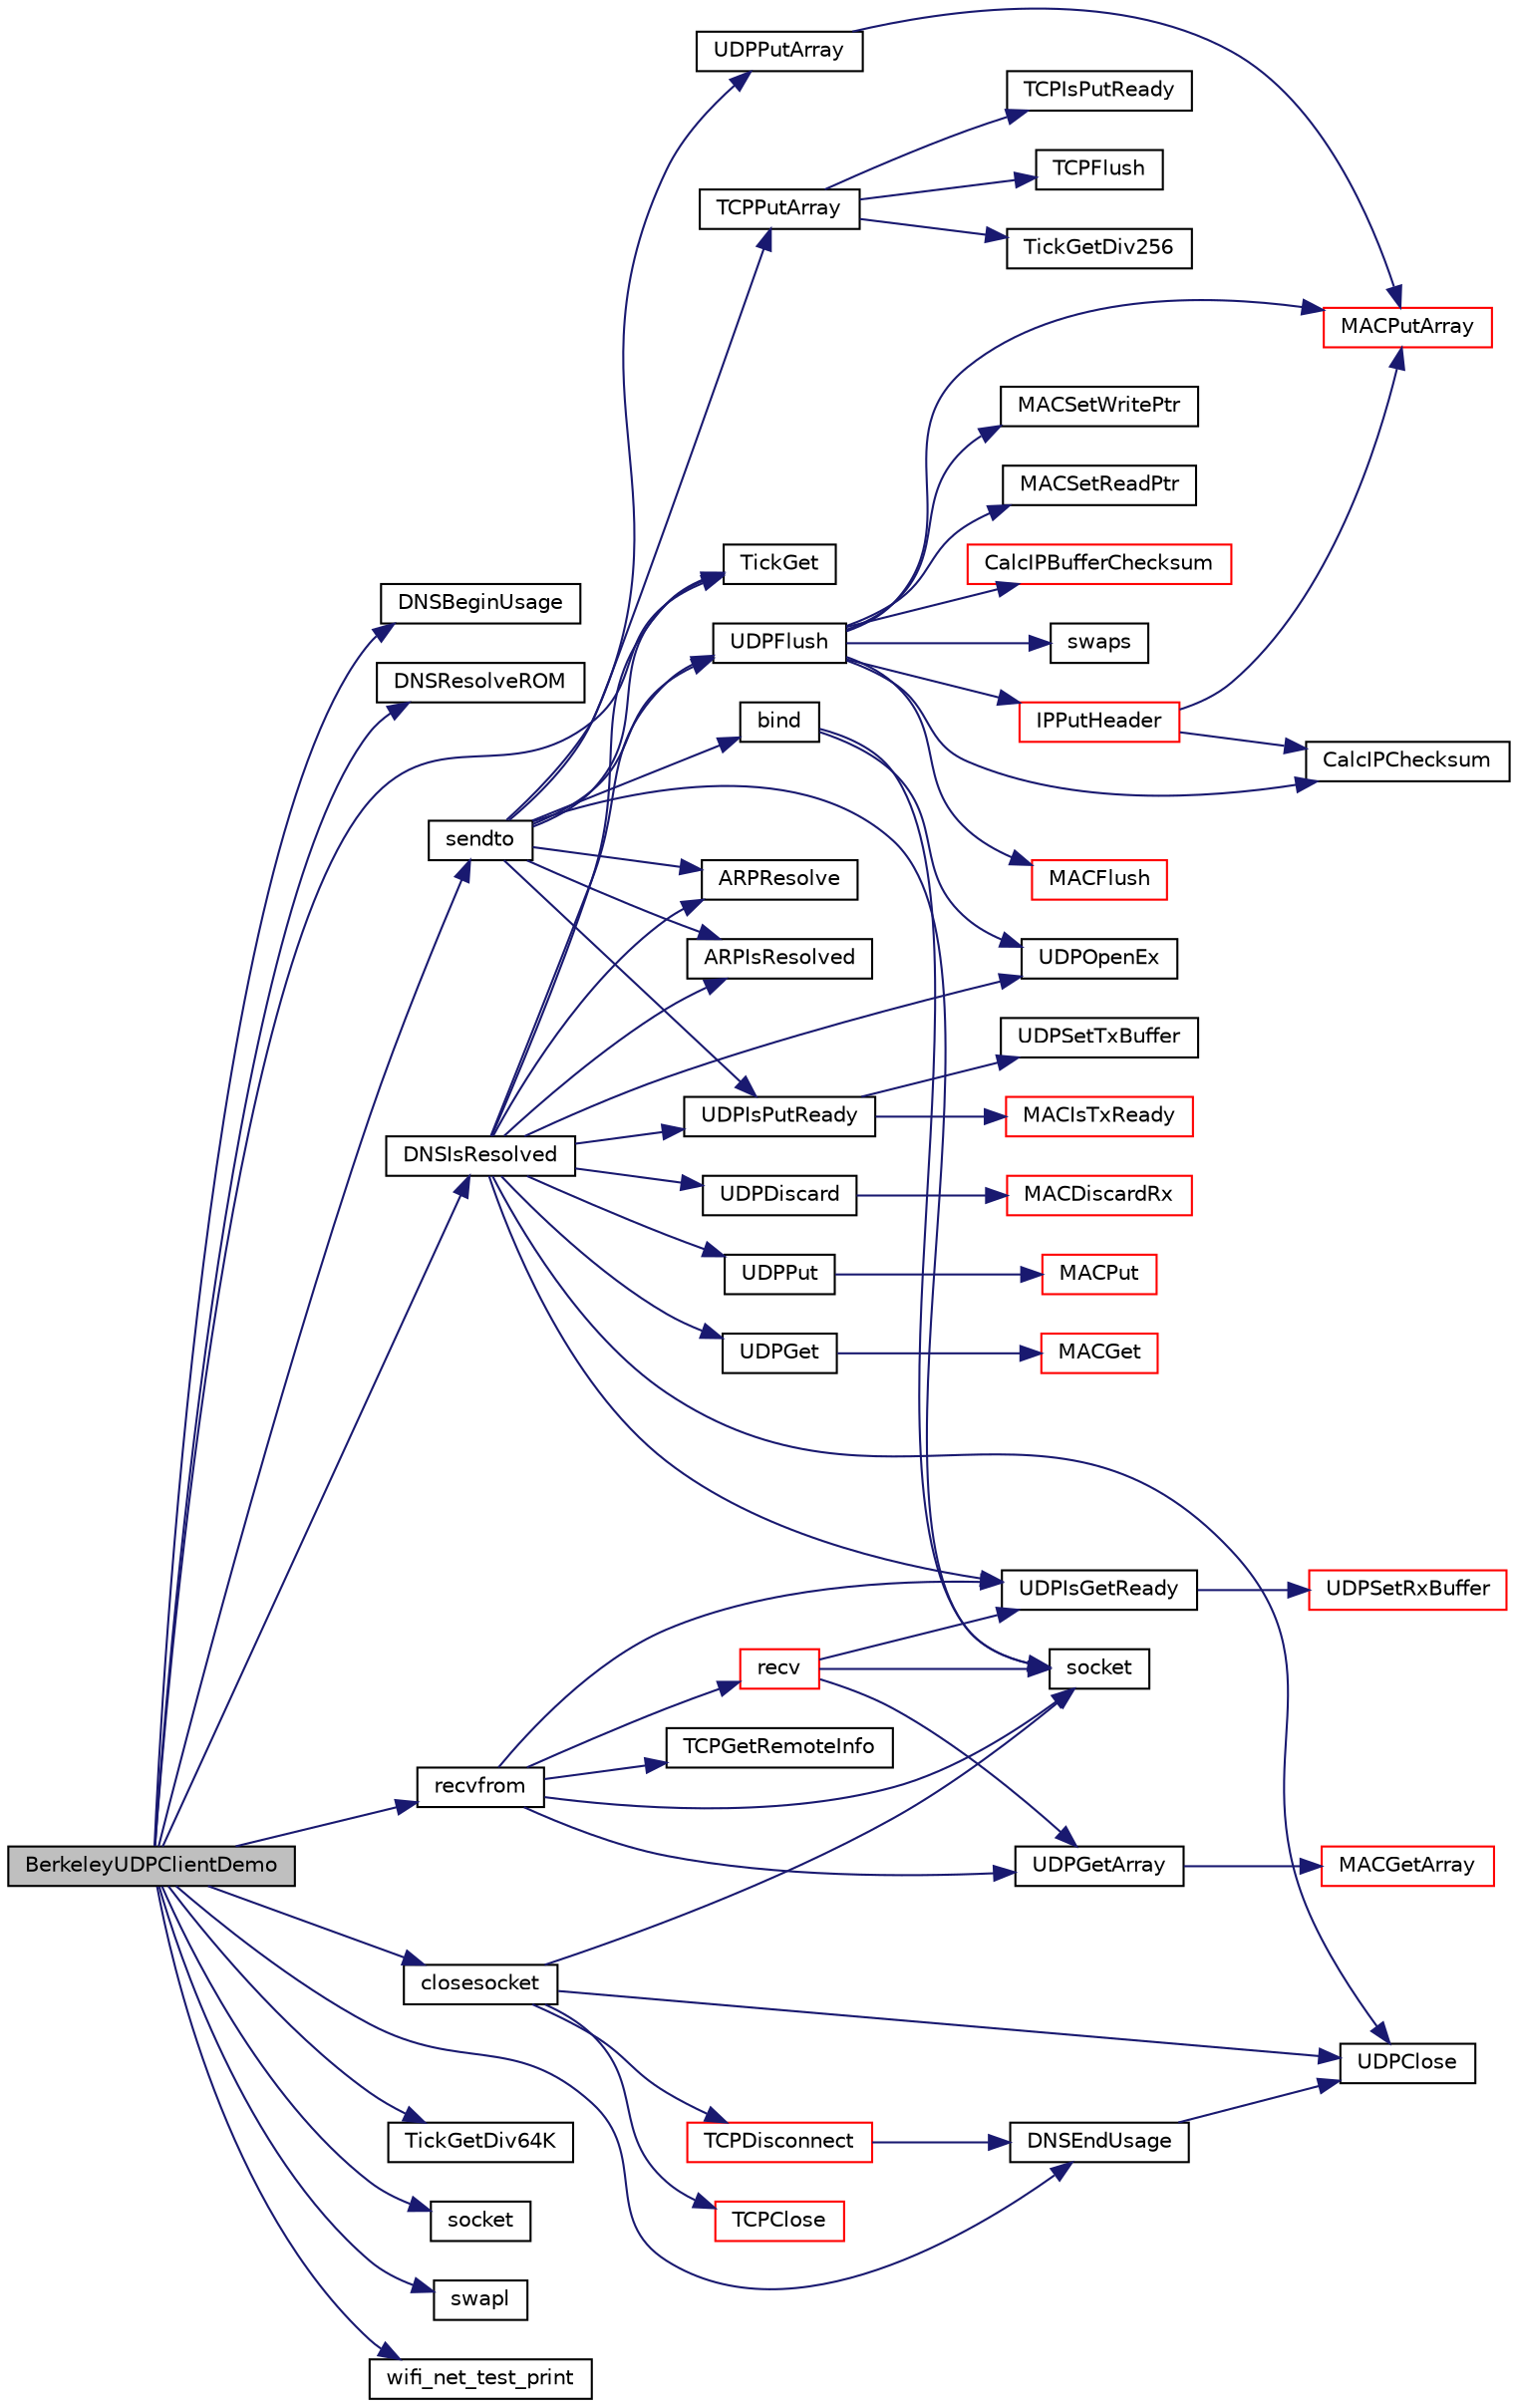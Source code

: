digraph "BerkeleyUDPClientDemo"
{
  edge [fontname="Helvetica",fontsize="10",labelfontname="Helvetica",labelfontsize="10"];
  node [fontname="Helvetica",fontsize="10",shape=record];
  rankdir="LR";
  Node1 [label="BerkeleyUDPClientDemo",height=0.2,width=0.4,color="black", fillcolor="grey75", style="filled", fontcolor="black"];
  Node1 -> Node2 [color="midnightblue",fontsize="10",style="solid",fontname="Helvetica"];
  Node2 [label="DNSBeginUsage",height=0.2,width=0.4,color="black", fillcolor="white", style="filled",URL="$_d_n_s_8h.html#a6d90f550f52f1e548b4db225a844e7e3"];
  Node1 -> Node3 [color="midnightblue",fontsize="10",style="solid",fontname="Helvetica"];
  Node3 [label="DNSResolveROM",height=0.2,width=0.4,color="black", fillcolor="white", style="filled",URL="$_d_n_s_8h.html#af437c76bc5d24f46a06064cfaef1c84a"];
  Node1 -> Node4 [color="midnightblue",fontsize="10",style="solid",fontname="Helvetica"];
  Node4 [label="TickGet",height=0.2,width=0.4,color="black", fillcolor="white", style="filled",URL="$_tick_8h.html#a035d1d3f8afdca7abedf588ee1b20af0"];
  Node1 -> Node5 [color="midnightblue",fontsize="10",style="solid",fontname="Helvetica"];
  Node5 [label="DNSIsResolved",height=0.2,width=0.4,color="black", fillcolor="white", style="filled",URL="$_d_n_s_8h.html#a7568a1a127a88a9b1aa4d34abbd19b53"];
  Node5 -> Node6 [color="midnightblue",fontsize="10",style="solid",fontname="Helvetica"];
  Node6 [label="ARPResolve",height=0.2,width=0.4,color="black", fillcolor="white", style="filled",URL="$_a_r_p_8h.html#aa58da534afc0a0b8d9c87d7ec6a7c599"];
  Node5 -> Node4 [color="midnightblue",fontsize="10",style="solid",fontname="Helvetica"];
  Node5 -> Node7 [color="midnightblue",fontsize="10",style="solid",fontname="Helvetica"];
  Node7 [label="ARPIsResolved",height=0.2,width=0.4,color="black", fillcolor="white", style="filled",URL="$_a_r_p_8h.html#ab6db95d6f77786a0e13c0bda086c958a"];
  Node5 -> Node8 [color="midnightblue",fontsize="10",style="solid",fontname="Helvetica"];
  Node8 [label="UDPOpenEx",height=0.2,width=0.4,color="black", fillcolor="white", style="filled",URL="$_u_d_p_8h.html#ae5069afb0cda35b9a306dcb37f222822"];
  Node5 -> Node9 [color="midnightblue",fontsize="10",style="solid",fontname="Helvetica"];
  Node9 [label="UDPIsPutReady",height=0.2,width=0.4,color="black", fillcolor="white", style="filled",URL="$_u_d_p_8h.html#a8a80f5aa86eba6a6b09cb1a0eb7f01cb"];
  Node9 -> Node10 [color="midnightblue",fontsize="10",style="solid",fontname="Helvetica"];
  Node10 [label="MACIsTxReady",height=0.2,width=0.4,color="red", fillcolor="white", style="filled",URL="$_m_a_c_8h.html#a99937ac52db1a95f86ca59779640bcbe"];
  Node9 -> Node11 [color="midnightblue",fontsize="10",style="solid",fontname="Helvetica"];
  Node11 [label="UDPSetTxBuffer",height=0.2,width=0.4,color="black", fillcolor="white", style="filled",URL="$_u_d_p_8c.html#a7cf79fb1794e17d66e3e960dba97097b"];
  Node5 -> Node12 [color="midnightblue",fontsize="10",style="solid",fontname="Helvetica"];
  Node12 [label="UDPPut",height=0.2,width=0.4,color="black", fillcolor="white", style="filled",URL="$_u_d_p_8h.html#aa31511e0818a730f9a335d2349081d94"];
  Node12 -> Node13 [color="midnightblue",fontsize="10",style="solid",fontname="Helvetica"];
  Node13 [label="MACPut",height=0.2,width=0.4,color="red", fillcolor="white", style="filled",URL="$_m_a_c_8h.html#a9a1910d847af55acbfd90ef175be44b9"];
  Node5 -> Node14 [color="midnightblue",fontsize="10",style="solid",fontname="Helvetica"];
  Node14 [label="UDPFlush",height=0.2,width=0.4,color="black", fillcolor="white", style="filled",URL="$_u_d_p_8h.html#a6a60054cd55ad4d0e70b78f8083a39bd"];
  Node14 -> Node15 [color="midnightblue",fontsize="10",style="solid",fontname="Helvetica"];
  Node15 [label="swaps",height=0.2,width=0.4,color="black", fillcolor="white", style="filled",URL="$_helpers_8h.html#add09104747ab0b189bcd8137ab2458ea"];
  Node14 -> Node16 [color="midnightblue",fontsize="10",style="solid",fontname="Helvetica"];
  Node16 [label="CalcIPChecksum",height=0.2,width=0.4,color="black", fillcolor="white", style="filled",URL="$_helpers_8h.html#a9274752ec58a3cc6b2a9518a6e417fc3"];
  Node14 -> Node17 [color="midnightblue",fontsize="10",style="solid",fontname="Helvetica"];
  Node17 [label="MACSetWritePtr",height=0.2,width=0.4,color="black", fillcolor="white", style="filled",URL="$_m_a_c_8h.html#a76abcd85736be75ac9dee35b573bb90d"];
  Node14 -> Node18 [color="midnightblue",fontsize="10",style="solid",fontname="Helvetica"];
  Node18 [label="IPPutHeader",height=0.2,width=0.4,color="red", fillcolor="white", style="filled",URL="$_i_p_8h.html#ad3bcc7a7c328bc6435c97646a25d21f0"];
  Node18 -> Node16 [color="midnightblue",fontsize="10",style="solid",fontname="Helvetica"];
  Node18 -> Node19 [color="midnightblue",fontsize="10",style="solid",fontname="Helvetica"];
  Node19 [label="MACPutArray",height=0.2,width=0.4,color="red", fillcolor="white", style="filled",URL="$_m_a_c_8h.html#a87a779bb5e5f2c7ffc444f52d696efa2"];
  Node14 -> Node19 [color="midnightblue",fontsize="10",style="solid",fontname="Helvetica"];
  Node14 -> Node20 [color="midnightblue",fontsize="10",style="solid",fontname="Helvetica"];
  Node20 [label="MACSetReadPtr",height=0.2,width=0.4,color="black", fillcolor="white", style="filled",URL="$_m_a_c_8h.html#aad63644420d87642a890d2f41abb7454"];
  Node14 -> Node21 [color="midnightblue",fontsize="10",style="solid",fontname="Helvetica"];
  Node21 [label="CalcIPBufferChecksum",height=0.2,width=0.4,color="red", fillcolor="white", style="filled",URL="$_m_a_c_8h.html#af14a0a88eef0ca101814acf1157f42a3"];
  Node14 -> Node22 [color="midnightblue",fontsize="10",style="solid",fontname="Helvetica"];
  Node22 [label="MACFlush",height=0.2,width=0.4,color="red", fillcolor="white", style="filled",URL="$_m_a_c_8h.html#a38dc2cc8c71b2f6bfe51ea8db2acc67c"];
  Node5 -> Node23 [color="midnightblue",fontsize="10",style="solid",fontname="Helvetica"];
  Node23 [label="UDPIsGetReady",height=0.2,width=0.4,color="black", fillcolor="white", style="filled",URL="$_u_d_p_8h.html#ae6cafd8670068265c3d9d921cd7e0675"];
  Node23 -> Node24 [color="midnightblue",fontsize="10",style="solid",fontname="Helvetica"];
  Node24 [label="UDPSetRxBuffer",height=0.2,width=0.4,color="red", fillcolor="white", style="filled",URL="$_u_d_p_8c.html#a0dc4b7c53e2e3d3b91fe53ff2e135d72"];
  Node5 -> Node25 [color="midnightblue",fontsize="10",style="solid",fontname="Helvetica"];
  Node25 [label="UDPGet",height=0.2,width=0.4,color="black", fillcolor="white", style="filled",URL="$_u_d_p_8h.html#a4292b49f8ba04393a7b301123108613c"];
  Node25 -> Node26 [color="midnightblue",fontsize="10",style="solid",fontname="Helvetica"];
  Node26 [label="MACGet",height=0.2,width=0.4,color="red", fillcolor="white", style="filled",URL="$_m_a_c_8h.html#a24b67ec68e80243ca4fdcfaaf0a91072"];
  Node5 -> Node27 [color="midnightblue",fontsize="10",style="solid",fontname="Helvetica"];
  Node27 [label="UDPDiscard",height=0.2,width=0.4,color="black", fillcolor="white", style="filled",URL="$_u_d_p_8h.html#a92198dc6ba0ef28c7ec35eefc2120a85"];
  Node27 -> Node28 [color="midnightblue",fontsize="10",style="solid",fontname="Helvetica"];
  Node28 [label="MACDiscardRx",height=0.2,width=0.4,color="red", fillcolor="white", style="filled",URL="$_m_a_c_8h.html#a6f0a2614cde1253e6edcc78d1a069b79"];
  Node5 -> Node29 [color="midnightblue",fontsize="10",style="solid",fontname="Helvetica"];
  Node29 [label="UDPClose",height=0.2,width=0.4,color="black", fillcolor="white", style="filled",URL="$_u_d_p_8h.html#ab324430d82f92d41aec441f45ddf7d0f"];
  Node1 -> Node30 [color="midnightblue",fontsize="10",style="solid",fontname="Helvetica"];
  Node30 [label="DNSEndUsage",height=0.2,width=0.4,color="black", fillcolor="white", style="filled",URL="$_d_n_s_8h.html#a27e8ba4b66a0d78061be23911cd3a426"];
  Node30 -> Node29 [color="midnightblue",fontsize="10",style="solid",fontname="Helvetica"];
  Node1 -> Node31 [color="midnightblue",fontsize="10",style="solid",fontname="Helvetica"];
  Node31 [label="TickGetDiv64K",height=0.2,width=0.4,color="black", fillcolor="white", style="filled",URL="$_tick_8h.html#a4240cc82a4abba61bd8567403d41d0bb"];
  Node1 -> Node32 [color="midnightblue",fontsize="10",style="solid",fontname="Helvetica"];
  Node32 [label="socket",height=0.2,width=0.4,color="black", fillcolor="white", style="filled",URL="$_berkeley_a_p_i_8h.html#a4bbac9ff89097f54941d2e1cf66f8ca9"];
  Node1 -> Node33 [color="midnightblue",fontsize="10",style="solid",fontname="Helvetica"];
  Node33 [label="swapl",height=0.2,width=0.4,color="black", fillcolor="white", style="filled",URL="$_helpers_8h.html#a8f07ee728c4a31e32ebf3ed585086b6a"];
  Node1 -> Node34 [color="midnightblue",fontsize="10",style="solid",fontname="Helvetica"];
  Node34 [label="sendto",height=0.2,width=0.4,color="black", fillcolor="white", style="filled",URL="$_berkeley_a_p_i_8h.html#a4d78c2d82555ce1876c2964a6208e158"];
  Node34 -> Node35 [color="midnightblue",fontsize="10",style="solid",fontname="Helvetica"];
  Node35 [label="socket",height=0.2,width=0.4,color="black", fillcolor="white", style="filled",URL="$_berkeley_a_p_i_8c.html#a4bbac9ff89097f54941d2e1cf66f8ca9"];
  Node34 -> Node36 [color="midnightblue",fontsize="10",style="solid",fontname="Helvetica"];
  Node36 [label="bind",height=0.2,width=0.4,color="black", fillcolor="white", style="filled",URL="$_berkeley_a_p_i_8c.html#a44c79e6dc6ba6077163dc28533018243"];
  Node36 -> Node35 [color="midnightblue",fontsize="10",style="solid",fontname="Helvetica"];
  Node36 -> Node8 [color="midnightblue",fontsize="10",style="solid",fontname="Helvetica"];
  Node34 -> Node7 [color="midnightblue",fontsize="10",style="solid",fontname="Helvetica"];
  Node34 -> Node4 [color="midnightblue",fontsize="10",style="solid",fontname="Helvetica"];
  Node34 -> Node6 [color="midnightblue",fontsize="10",style="solid",fontname="Helvetica"];
  Node34 -> Node9 [color="midnightblue",fontsize="10",style="solid",fontname="Helvetica"];
  Node34 -> Node37 [color="midnightblue",fontsize="10",style="solid",fontname="Helvetica"];
  Node37 [label="UDPPutArray",height=0.2,width=0.4,color="black", fillcolor="white", style="filled",URL="$_u_d_p_8h.html#a372fafc6c39a309ddc9bd3408b16a267"];
  Node37 -> Node19 [color="midnightblue",fontsize="10",style="solid",fontname="Helvetica"];
  Node34 -> Node14 [color="midnightblue",fontsize="10",style="solid",fontname="Helvetica"];
  Node34 -> Node38 [color="midnightblue",fontsize="10",style="solid",fontname="Helvetica"];
  Node38 [label="TCPPutArray",height=0.2,width=0.4,color="black", fillcolor="white", style="filled",URL="$_t_c_p_8h.html#a4a136ac435439c2ec4eddf4b547f29c6"];
  Node38 -> Node39 [color="midnightblue",fontsize="10",style="solid",fontname="Helvetica"];
  Node39 [label="TCPIsPutReady",height=0.2,width=0.4,color="black", fillcolor="white", style="filled",URL="$_t_c_p_8c.html#a10e1123d9bd8d1d94a6b9e10c2e8176c"];
  Node38 -> Node40 [color="midnightblue",fontsize="10",style="solid",fontname="Helvetica"];
  Node40 [label="TCPFlush",height=0.2,width=0.4,color="black", fillcolor="white", style="filled",URL="$_t_c_p_8c.html#a01c3ec541c50e1d0422f8b6e26e8a25b"];
  Node38 -> Node41 [color="midnightblue",fontsize="10",style="solid",fontname="Helvetica"];
  Node41 [label="TickGetDiv256",height=0.2,width=0.4,color="black", fillcolor="white", style="filled",URL="$_tick_8h.html#a8f71f847e48f802c831fb86c7fb8326a"];
  Node1 -> Node42 [color="midnightblue",fontsize="10",style="solid",fontname="Helvetica"];
  Node42 [label="recvfrom",height=0.2,width=0.4,color="black", fillcolor="white", style="filled",URL="$_berkeley_a_p_i_8h.html#a74916359322194f9857034fb2750a427"];
  Node42 -> Node35 [color="midnightblue",fontsize="10",style="solid",fontname="Helvetica"];
  Node42 -> Node23 [color="midnightblue",fontsize="10",style="solid",fontname="Helvetica"];
  Node42 -> Node43 [color="midnightblue",fontsize="10",style="solid",fontname="Helvetica"];
  Node43 [label="UDPGetArray",height=0.2,width=0.4,color="black", fillcolor="white", style="filled",URL="$_u_d_p_8h.html#a2ad4741432dcc367e97c7c6e1d964bdb"];
  Node43 -> Node44 [color="midnightblue",fontsize="10",style="solid",fontname="Helvetica"];
  Node44 [label="MACGetArray",height=0.2,width=0.4,color="red", fillcolor="white", style="filled",URL="$_m_a_c_8h.html#a89d13e85195c0d00f308194305845016"];
  Node42 -> Node45 [color="midnightblue",fontsize="10",style="solid",fontname="Helvetica"];
  Node45 [label="TCPGetRemoteInfo",height=0.2,width=0.4,color="black", fillcolor="white", style="filled",URL="$_t_c_p_8h.html#a4b71a76cf1da559ef10b5f3f4cc87794"];
  Node42 -> Node46 [color="midnightblue",fontsize="10",style="solid",fontname="Helvetica"];
  Node46 [label="recv",height=0.2,width=0.4,color="red", fillcolor="white", style="filled",URL="$_berkeley_a_p_i_8c.html#a554ce7ef429f34cc322dff78061d60ab"];
  Node46 -> Node35 [color="midnightblue",fontsize="10",style="solid",fontname="Helvetica"];
  Node46 -> Node23 [color="midnightblue",fontsize="10",style="solid",fontname="Helvetica"];
  Node46 -> Node43 [color="midnightblue",fontsize="10",style="solid",fontname="Helvetica"];
  Node1 -> Node47 [color="midnightblue",fontsize="10",style="solid",fontname="Helvetica"];
  Node47 [label="closesocket",height=0.2,width=0.4,color="black", fillcolor="white", style="filled",URL="$_berkeley_a_p_i_8h.html#abe5d5449ec94553dfc9674e26d886b21"];
  Node47 -> Node35 [color="midnightblue",fontsize="10",style="solid",fontname="Helvetica"];
  Node47 -> Node48 [color="midnightblue",fontsize="10",style="solid",fontname="Helvetica"];
  Node48 [label="TCPClose",height=0.2,width=0.4,color="red", fillcolor="white", style="filled",URL="$_t_c_p_8h.html#a503025d07797068adaf6e8032f6bda5e"];
  Node47 -> Node49 [color="midnightblue",fontsize="10",style="solid",fontname="Helvetica"];
  Node49 [label="TCPDisconnect",height=0.2,width=0.4,color="red", fillcolor="white", style="filled",URL="$_t_c_p_8h.html#aacb150778e6f5cf748b05b0e0568f30e"];
  Node49 -> Node30 [color="midnightblue",fontsize="10",style="solid",fontname="Helvetica"];
  Node47 -> Node29 [color="midnightblue",fontsize="10",style="solid",fontname="Helvetica"];
  Node1 -> Node50 [color="midnightblue",fontsize="10",style="solid",fontname="Helvetica"];
  Node50 [label="wifi_net_test_print",height=0.2,width=0.4,color="black", fillcolor="white", style="filled",URL="$_w_f_api_8h.html#adefbf2b634a966c9d947bbc838af7820"];
}
